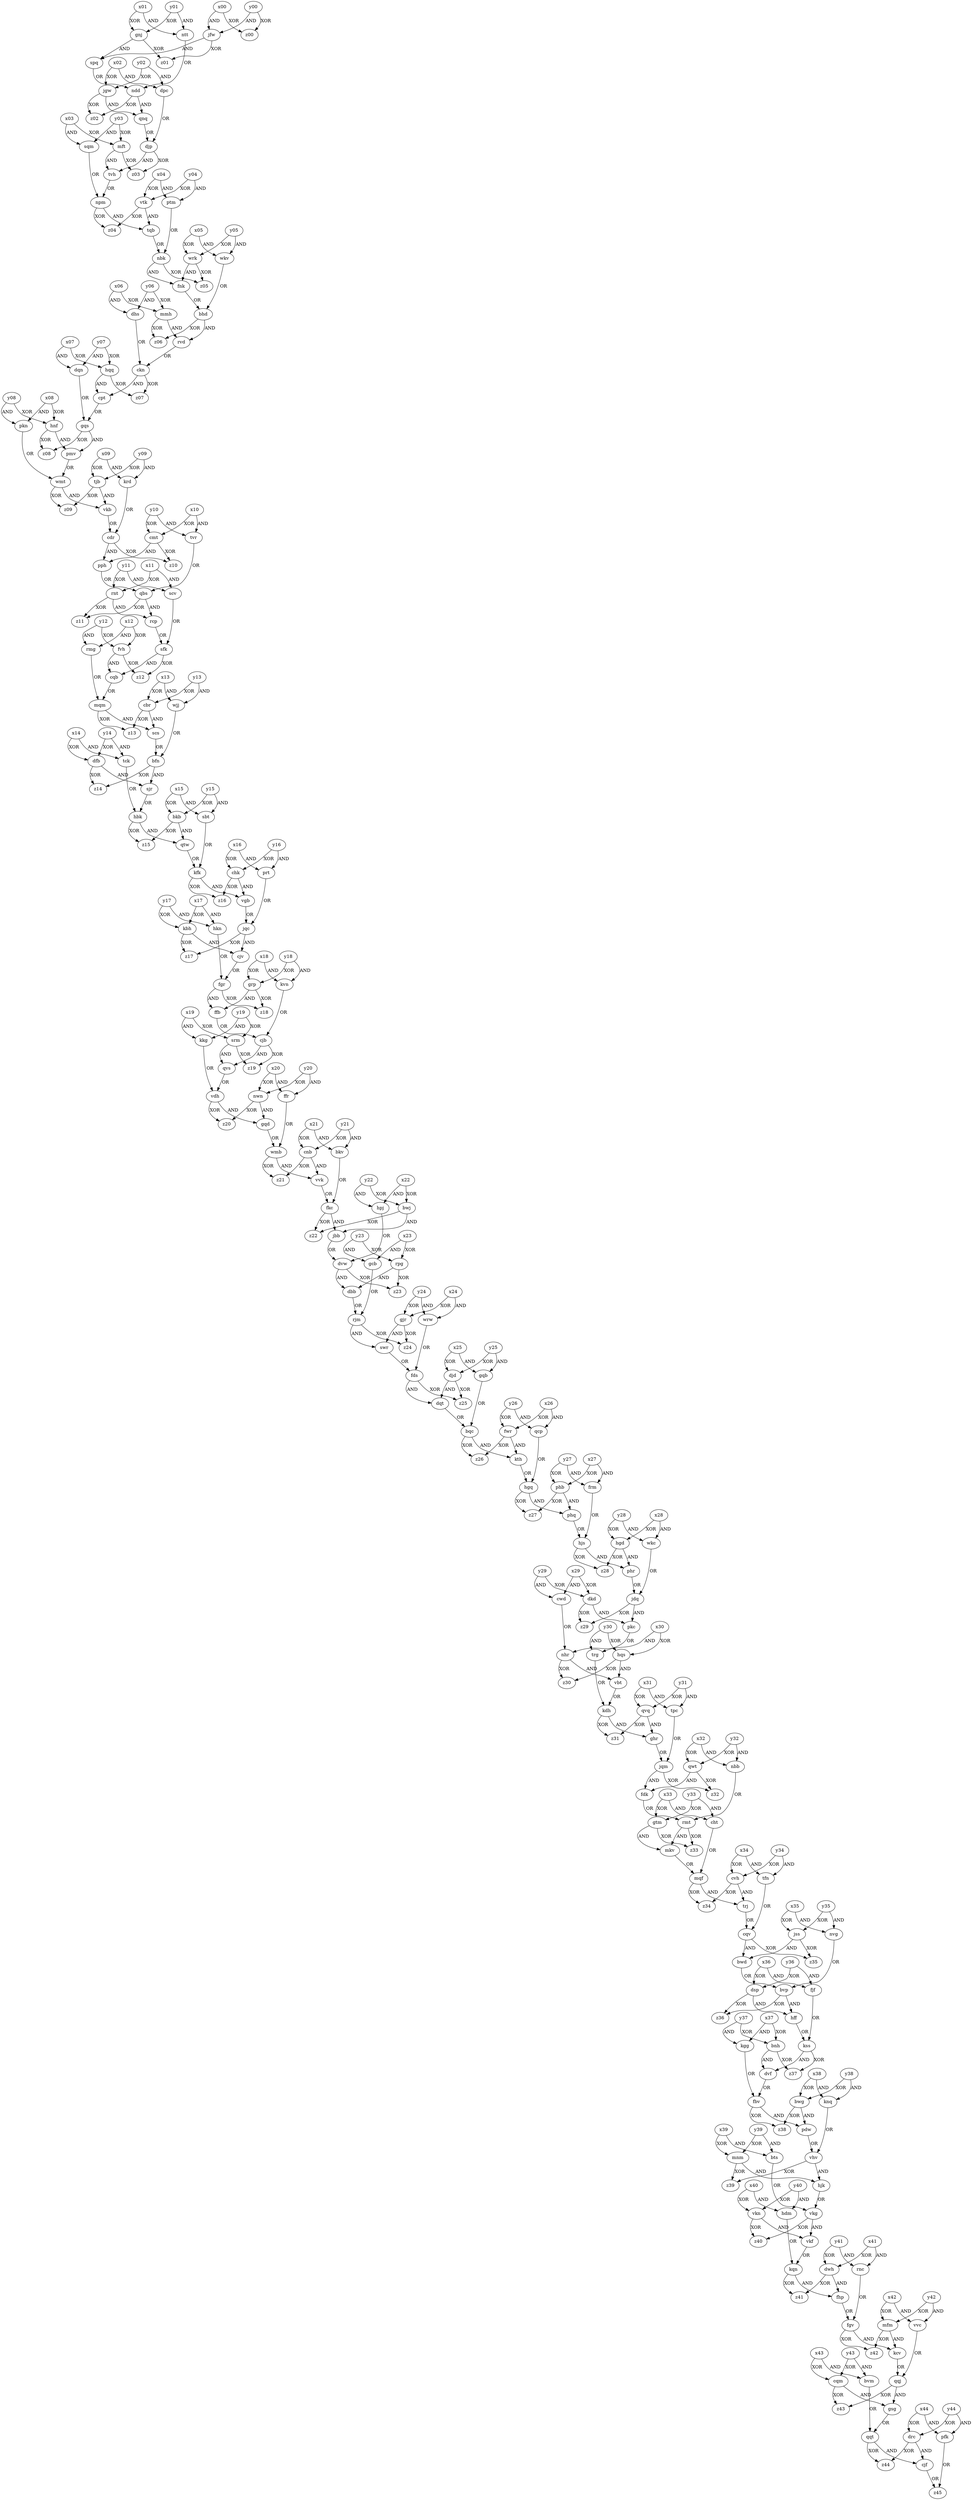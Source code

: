 digraph {
{x44 y44} -> drc [label="XOR "];
{phq frm} -> hjs [label="OR "];
{vdh nwn} -> gqd [label="AND "];
{y40 x40} -> vkn [label="XOR "];
{x21 y21} -> cnb [label="XOR "];
{cnb wmb} -> vvk [label="AND "];
{dfb bfn} -> z14 [label="XOR "];
{bhd mmh} -> z06 [label="XOR "];
{fkc bwj} -> z22 [label="XOR "];
{gnj jfw} -> spq [label="AND "];
{dwh kqn} -> fhp [label="AND "];
{x19 y19} -> kkg [label="AND "];
{drc qqt} -> z44 [label="XOR "];
{fkc bwj} -> jbb [label="AND "];
{y32 x32} -> qwt [label="XOR "];
{y37 x37} -> kgg [label="AND "];
{x07 y07} -> dqn [label="AND "];
{dsp bvp} -> hff [label="AND "];
{pmv pkn} -> wmt [label="OR "];
{cjf pfk} -> z45 [label="OR "];
{hgq phb} -> z27 [label="XOR "];
{qnq dpc} -> djp [label="OR "];
{x32 y32} -> nbb [label="AND "];
{qwt jqm} -> fdk [label="AND "];
{x18 y18} -> grp [label="XOR "];
{vkf hdm} -> kqn [label="OR "];
{cqv jss} -> bwd [label="AND "];
{x00 y00} -> jfw [label="AND "];
{cjb srm} -> z19 [label="XOR "];
{jss cqv} -> z35 [label="XOR "];
{ntt spq} -> ndd [label="OR "];
{cqm qqj} -> z43 [label="XOR "];
{x01 y01} -> ntt [label="AND "];
{y14 x14} -> dfb [label="XOR "];
{nbk wrk} -> z05 [label="XOR "];
{dvw rpg} -> dbb [label="AND "];
{vvc kcv} -> qqj [label="OR "];
{bqc fwr} -> z26 [label="XOR "];
{dwh kqn} -> z41 [label="XOR "];
{x15 y15} -> bkb [label="XOR "];
{rjm gjr} -> z24 [label="XOR "];
{x22 y22} -> bwj [label="XOR "];
{y22 x22} -> hpj [label="AND "];
{x08 y08} -> hnf [label="XOR "];
{y27 x27} -> frm [label="AND "];
{wrw swr} -> fds [label="OR "];
{gtm rmt} -> mkv [label="AND "];
{kdh qvq} -> ghr [label="AND "];
{fgv mfm} -> kcv [label="AND "];
{hnf gqs} -> pmv [label="AND "];
{kkg qvs} -> vdh [label="OR "];
{fdk nbb} -> rmt [label="OR "];
{y29 x29} -> cwd [label="AND "];
{hjk bts} -> vkg [label="OR "];
{vtk npm} -> tqb [label="AND "];
{dvw rpg} -> z23 [label="XOR "];
{y39 x39} -> mnm [label="XOR "];
{y05 x05} -> wrk [label="XOR "];
{djd fds} -> dqt [label="AND "];
{tvh sqm} -> npm [label="OR "];
{cdr cmt} -> z10 [label="XOR "];
{x28 y28} -> hgd [label="XOR "];
{x33 y33} -> gtm [label="XOR "];
{mnm vhv} -> z39 [label="XOR "];
{fbv bwg} -> z38 [label="XOR "];
{hqs nhr} -> vbt [label="AND "];
{kth qcp} -> hgq [label="OR "];
{wjj scs} -> bfn [label="OR "];
{bkv vvk} -> fkc [label="OR "];
{cmt cdr} -> pph [label="AND "];
{dqt gqb} -> bqc [label="OR "];
{y35 x35} -> jss [label="XOR "];
{vkb krd} -> cdr [label="OR "];
{mqf cvh} -> trj [label="AND "];
{x36 y36} -> dsp [label="XOR "];
{y41 x41} -> dwh [label="XOR "];
{y38 x38} -> bwg [label="XOR "];
{ghr tpc} -> jqm [label="OR "];
{ckn hqq} -> z07 [label="XOR "];
{vkn vkg} -> vkf [label="AND "];
{y28 x28} -> wkc [label="AND "];
{x31 y31} -> qvq [label="XOR "];
{rjm gjr} -> swr [label="AND "];
{gcb dbb} -> rjm [label="OR "];
{y18 x18} -> kvn [label="AND "];
{y24 x24} -> wrw [label="AND "];
{x17 y17} -> kbh [label="XOR "];
{y24 x24} -> gjr [label="XOR "];
{x26 y26} -> fwr [label="XOR "];
{y43 x43} -> bvm [label="AND "];
{y15 x15} -> sbt [label="AND "];
{y12 x12} -> fvh [label="XOR "];
{kvn ffb} -> cjb [label="OR "];
{y31 x31} -> tpc [label="AND "];
{y37 x37} -> bnh [label="XOR "];
{y11 x11} -> scv [label="AND "];
{hgd hjs} -> phr [label="AND "];
{jfw gnj} -> z01 [label="XOR "];
{fvh sfk} -> z12 [label="XOR "];
{fds djd} -> z25 [label="XOR "];
{qwt jqm} -> z32 [label="XOR "];
{bvp dsp} -> z36 [label="XOR "];
{phr wkc} -> jdq [label="OR "];
{y07 x07} -> hqq [label="XOR "];
{y43 x43} -> cqm [label="XOR "];
{bnh kss} -> z37 [label="XOR "];
{trg vbt} -> kdh [label="OR "];
{cwd pkc} -> nhr [label="OR "];
{y19 x19} -> srm [label="XOR "];
{dkd jdq} -> pkc [label="AND "];
{wrk nbk} -> fnk [label="AND "];
{hjs hgd} -> z28 [label="XOR "];
{rnt qbs} -> rcp [label="AND "];
{djp mft} -> z03 [label="XOR "];
{cht mkv} -> mqf [label="OR "];
{hbk bkb} -> z15 [label="XOR "];
{x44 y44} -> pfk [label="AND "];
{x26 y26} -> qcp [label="AND "];
{ndd jgw} -> z02 [label="XOR "];
{x06 y06} -> dhs [label="AND "];
{ckn hqq} -> cpt [label="AND "];
{y13 x13} -> wjj [label="AND "];
{x10 y10} -> tvr [label="AND "];
{ffr gqd} -> wmb [label="OR "];
{y09 x09} -> tjb [label="XOR "];
{nhr hqs} -> z30 [label="XOR "];
{hgq phb} -> phq [label="AND "];
{x00 y00} -> z00 [label="XOR "];
{y16 x16} -> prt [label="AND "];
{dqn cpt} -> gqs [label="OR "];
{x23 y23} -> gcb [label="AND "];
{mft djp} -> tvh [label="AND "];
{bkb hbk} -> qtw [label="AND "];
{kfk chk} -> vgb [label="AND "];
{vhv mnm} -> hjk [label="AND "];
{y42 x42} -> mfm [label="XOR "];
{x25 y25} -> djd [label="XOR "];
{fgv mfm} -> z42 [label="XOR "];
{grp fgr} -> z18 [label="XOR "];
{x16 y16} -> chk [label="XOR "];
{x09 y09} -> krd [label="AND "];
{cqb rmg} -> mqm [label="OR "];
{y30 x30} -> hqs [label="XOR "];
{kss bnh} -> dvf [label="AND "];
{y11 x11} -> rnt [label="XOR "];
{x04 y04} -> ptm [label="AND "];
{y13 x13} -> cbr [label="XOR "];
{rnt qbs} -> z11 [label="XOR "];
{hff fjf} -> kss [label="OR "];
{x25 y25} -> gqb [label="AND "];
{kdh qvq} -> z31 [label="XOR "];
{y06 x06} -> mmh [label="XOR "];
{cnb wmb} -> z21 [label="XOR "];
{y02 x02} -> jgw [label="XOR "];
{x17 y17} -> hkn [label="AND "];
{y34 x34} -> tfn [label="AND "];
{x27 y27} -> phb [label="XOR "];
{x42 y42} -> vvc [label="AND "];
{x03 y03} -> mft [label="XOR "];
{y35 x35} -> nvg [label="AND "];
{x10 y10} -> cmt [label="XOR "];
{y20 x20} -> ffr [label="AND "];
{x30 y30} -> trg [label="AND "];
{ptm tqb} -> nbk [label="OR "];
{bfn dfb} -> sjr [label="AND "];
{jgw ndd} -> qnq [label="AND "];
{y39 x39} -> bts [label="AND "];
{y38 x38} -> knq [label="AND "];
{npm vtk} -> z04 [label="XOR "];
{prt vgb} -> jqc [label="OR "];
{kfk chk} -> z16 [label="XOR "];
{rvd dhs} -> ckn [label="OR "];
{fnk wkv} -> bhd [label="OR "];
{y03 x03} -> sqm [label="AND "];
{x08 y08} -> pkn [label="AND "];
{y02 x02} -> dpc [label="AND "];
{bwg fbv} -> pdw [label="AND "];
{mqf cvh} -> z34 [label="XOR "];
{tjb wmt} -> vkb [label="AND "];
{jdq dkd} -> z29 [label="XOR "];
{x34 y34} -> cvh [label="XOR "];
{y21 x21} -> bkv [label="AND "];
{tfn trj} -> cqv [label="OR "];
{fgr grp} -> ffb [label="AND "];
{bwd nvg} -> bvp [label="OR "];
{cjv hkn} -> fgr [label="OR "];
{fhp rnc} -> fgv [label="OR "];
{sjr tck} -> hbk [label="OR "];
{vkn vkg} -> z40 [label="XOR "];
{kbh jqc} -> z17 [label="XOR "];
{kgg dvf} -> fbv [label="OR "];
{tjb wmt} -> z09 [label="XOR "];
{tvr pph} -> qbs [label="OR "];
{qqj cqm} -> gsg [label="AND "];
{pdw knq} -> vhv [label="OR "];
{gqs hnf} -> z08 [label="XOR "];
{y20 x20} -> nwn [label="XOR "];
{kbh jqc} -> cjv [label="AND "];
{bqc fwr} -> kth [label="AND "];
{rcp scv} -> sfk [label="OR "];
{sbt qtw} -> kfk [label="OR "];
{bhd mmh} -> rvd [label="AND "];
{nwn vdh} -> z20 [label="XOR "];
{y29 x29} -> dkd [label="XOR "];
{y23 x23} -> rpg [label="XOR "];
{jbb hpj} -> dvw [label="OR "];
{cbr mqm} -> z13 [label="XOR "];
{y33 x33} -> cht [label="AND "];
{y12 x12} -> rmg [label="AND "];
{mqm cbr} -> scs [label="AND "];
{sfk fvh} -> cqb [label="AND "];
{y14 x14} -> tck [label="AND "];
{x04 y04} -> vtk [label="XOR "];
{y05 x05} -> wkv [label="AND "];
{rmt gtm} -> z33 [label="XOR "];
{y01 x01} -> gnj [label="XOR "];
{srm cjb} -> qvs [label="AND "];
{x36 y36} -> fjf [label="AND "];
{drc qqt} -> cjf [label="AND "];
{y40 x40} -> hdm [label="AND "];
{y41 x41} -> rnc [label="AND "];
{gsg bvm} -> qqt [label="OR "];
}
